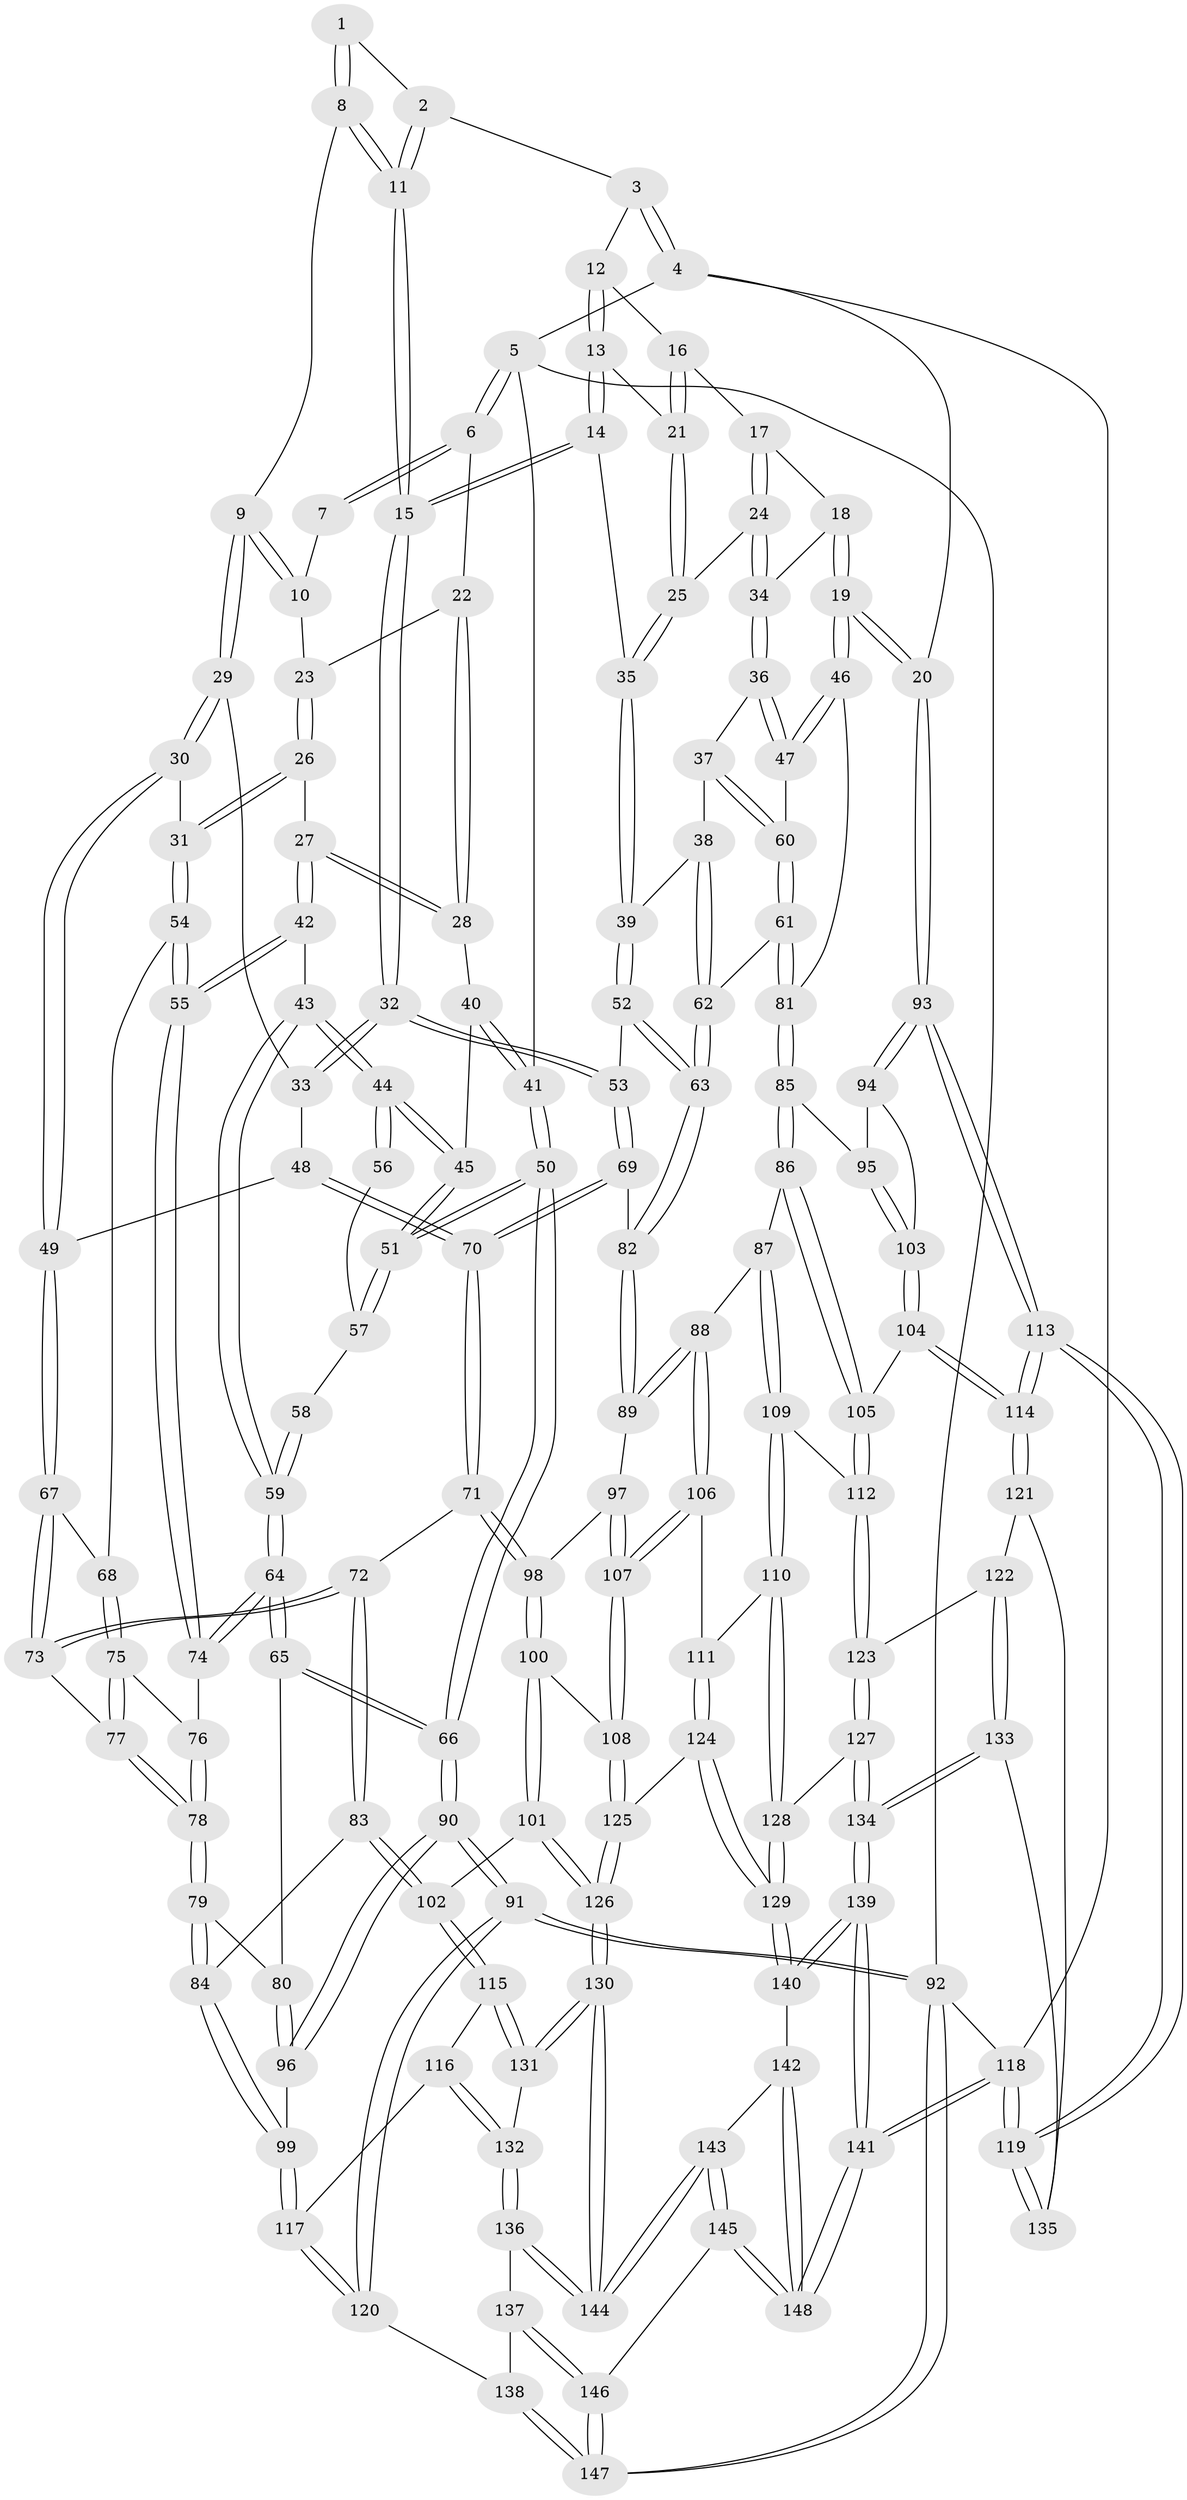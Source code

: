 // coarse degree distribution, {3: 0.16483516483516483, 4: 0.37362637362637363, 5: 0.3516483516483517, 6: 0.08791208791208792, 7: 0.01098901098901099, 2: 0.01098901098901099}
// Generated by graph-tools (version 1.1) at 2025/24/03/03/25 07:24:34]
// undirected, 148 vertices, 367 edges
graph export_dot {
graph [start="1"]
  node [color=gray90,style=filled];
  1 [pos="+0.5601002954496329+0"];
  2 [pos="+0.6874281868225585+0"];
  3 [pos="+0.7182628771920629+0"];
  4 [pos="+1+0"];
  5 [pos="+0+0"];
  6 [pos="+0+0"];
  7 [pos="+0.380515036838949+0"];
  8 [pos="+0.41942063872152885+0.13814982462857023"];
  9 [pos="+0.4083825391416979+0.14061326308772754"];
  10 [pos="+0.32591654723094093+0.0808239481277822"];
  11 [pos="+0.5392574642400147+0.17555324096160718"];
  12 [pos="+0.7362647450574367+0"];
  13 [pos="+0.6545797678371452+0.16901754485047085"];
  14 [pos="+0.5601140791567016+0.21023373606250326"];
  15 [pos="+0.5565400863750394+0.20978109740834044"];
  16 [pos="+0.7438617377782885+0"];
  17 [pos="+0.8101656362021596+0.10039731997764101"];
  18 [pos="+0.8483831869012248+0.16760113259323786"];
  19 [pos="+1+0.26302856964121524"];
  20 [pos="+1+0.26173641735319164"];
  21 [pos="+0.7224926459716997+0.19747137030381368"];
  22 [pos="+0.2157029194446328+0.07769374733994655"];
  23 [pos="+0.27281296423533546+0.09921387019451373"];
  24 [pos="+0.7379113923576573+0.20680844468822218"];
  25 [pos="+0.7233829860733633+0.19928181606023732"];
  26 [pos="+0.25144947168254755+0.2398099323331969"];
  27 [pos="+0.1933376881087274+0.2307105550692734"];
  28 [pos="+0.14113682309156272+0.20332057668858988"];
  29 [pos="+0.3767379620934275+0.21101083281788757"];
  30 [pos="+0.2726153826890813+0.25791667855272365"];
  31 [pos="+0.270033328176601+0.2568474654744432"];
  32 [pos="+0.5149823726226992+0.3045668615857677"];
  33 [pos="+0.4064716611725081+0.25503510881555536"];
  34 [pos="+0.777298124877833+0.23368079758385787"];
  35 [pos="+0.6560394071785257+0.26204334832994"];
  36 [pos="+0.7803870480301507+0.26764440578545706"];
  37 [pos="+0.7050104000330476+0.2952839901004095"];
  38 [pos="+0.7043007801464678+0.29544063731637754"];
  39 [pos="+0.6692661177662681+0.2889859335774118"];
  40 [pos="+0.12374372123031897+0.20223474250660095"];
  41 [pos="+0+0"];
  42 [pos="+0.15026256048931552+0.33031063172716857"];
  43 [pos="+0.11244432349915133+0.31552127179445294"];
  44 [pos="+0.10866425603820586+0.3089067648649035"];
  45 [pos="+0.10320113984768571+0.2760449148450253"];
  46 [pos="+1+0.2988792730940656"];
  47 [pos="+0.8148758454769648+0.31450551637993396"];
  48 [pos="+0.3793890098742979+0.3228042024523733"];
  49 [pos="+0.2917171143670901+0.29457124354065484"];
  50 [pos="+0+0.3013614376595855"];
  51 [pos="+0+0.300894333302499"];
  52 [pos="+0.6376344699667392+0.3653939707457892"];
  53 [pos="+0.515280419320969+0.36386655235709164"];
  54 [pos="+0.19243606669897814+0.35756005777467503"];
  55 [pos="+0.1665873694475983+0.35685601937520206"];
  56 [pos="+0.08166227606824795+0.31238851516963934"];
  57 [pos="+0.03861994270824072+0.30994947936541695"];
  58 [pos="+0.07009210064526926+0.32955240957446535"];
  59 [pos="+0.08580494730545489+0.3536705395049624"];
  60 [pos="+0.7822458451971012+0.37596915893343125"];
  61 [pos="+0.7593660905907168+0.4286951951301563"];
  62 [pos="+0.7383047061381649+0.4309725800304163"];
  63 [pos="+0.715203251142327+0.43729466686300944"];
  64 [pos="+0.04985273652594133+0.4424880893959515"];
  65 [pos="+0.035648119451290795+0.45787765627839183"];
  66 [pos="+0+0.40675175264413704"];
  67 [pos="+0.2944264202560832+0.3695199834082585"];
  68 [pos="+0.1995424422872283+0.3648229609593429"];
  69 [pos="+0.46602061574376097+0.4428436264636311"];
  70 [pos="+0.45926160190291104+0.4481625915124125"];
  71 [pos="+0.4473914269089205+0.4642532495354313"];
  72 [pos="+0.3286367161765292+0.44492746636003766"];
  73 [pos="+0.31597214795604545+0.43372049730197704"];
  74 [pos="+0.15252121077713932+0.3757523888298538"];
  75 [pos="+0.21542051989523262+0.4036198844353877"];
  76 [pos="+0.17408653263652832+0.41831101986163344"];
  77 [pos="+0.2358619344380993+0.4290777216870101"];
  78 [pos="+0.16807948795594876+0.48394244658600416"];
  79 [pos="+0.15104669993643316+0.5069363363657503"];
  80 [pos="+0.048263944435770555+0.46914402485579787"];
  81 [pos="+0.8351710957236145+0.4797543318882509"];
  82 [pos="+0.6719561647989155+0.4940823240208641"];
  83 [pos="+0.22231608787956642+0.5709766835269197"];
  84 [pos="+0.18164860994964407+0.5468669975736086"];
  85 [pos="+0.8461240723699165+0.5254484125962309"];
  86 [pos="+0.8378953864518648+0.5438021334739788"];
  87 [pos="+0.7615981910461347+0.5969505764667349"];
  88 [pos="+0.6712992624907769+0.5586861029270135"];
  89 [pos="+0.6693462620307489+0.5531825560148093"];
  90 [pos="+0+0.5317386881577806"];
  91 [pos="+0+0.7998202285404321"];
  92 [pos="+0+1"];
  93 [pos="+1+0.5338662690289326"];
  94 [pos="+1+0.5499342956512611"];
  95 [pos="+0.9185214632806529+0.5448455403173053"];
  96 [pos="+0.05672806107929854+0.6138267603480905"];
  97 [pos="+0.5860720771624689+0.5574760495874204"];
  98 [pos="+0.45072996553875677+0.5138654040800071"];
  99 [pos="+0.07013678890622271+0.6493961936907858"];
  100 [pos="+0.4414228274254671+0.571128185319944"];
  101 [pos="+0.3833652561779262+0.6389046798768266"];
  102 [pos="+0.2586040287636321+0.6461337975567212"];
  103 [pos="+0.914487156129557+0.6324701428868956"];
  104 [pos="+0.8994874428690023+0.6576611415378676"];
  105 [pos="+0.8764354042752701+0.6617794357415555"];
  106 [pos="+0.6418287346981535+0.6337399335914716"];
  107 [pos="+0.5682505124836055+0.6688267896089772"];
  108 [pos="+0.5680843286305967+0.6689362448468845"];
  109 [pos="+0.7656494590402102+0.6750745976761865"];
  110 [pos="+0.7515704096292222+0.6890013061743845"];
  111 [pos="+0.6950777719414505+0.6845700865241704"];
  112 [pos="+0.8574816458286917+0.686353914977588"];
  113 [pos="+1+0.7161120979119446"];
  114 [pos="+1+0.7175677821928801"];
  115 [pos="+0.253375390299086+0.6544834819209505"];
  116 [pos="+0.1549858748943423+0.7179298001859651"];
  117 [pos="+0.06472234377606634+0.7147070361084158"];
  118 [pos="+1+1"];
  119 [pos="+1+1"];
  120 [pos="+0+0.7844839733940221"];
  121 [pos="+0.926633512196275+0.7630634143479207"];
  122 [pos="+0.9105103462324978+0.7631671535361766"];
  123 [pos="+0.8664485126482195+0.7314700617260107"];
  124 [pos="+0.6169559671790673+0.8033524181925418"];
  125 [pos="+0.5611653423120389+0.8020610987509228"];
  126 [pos="+0.4558943482161749+0.8767253306522867"];
  127 [pos="+0.8109194462272469+0.7856593250395156"];
  128 [pos="+0.7549433723820566+0.7954117449163713"];
  129 [pos="+0.7193736124165305+0.8388937471346152"];
  130 [pos="+0.41205121555382884+0.9594731826501488"];
  131 [pos="+0.3037346174438027+0.842843023923065"];
  132 [pos="+0.192237905263179+0.8031291679176791"];
  133 [pos="+0.8776306474955329+0.8440067182561806"];
  134 [pos="+0.8772237911624439+0.8443216295434303"];
  135 [pos="+0.9423549778323825+0.8434792356965956"];
  136 [pos="+0.13011719506851507+0.8825354157581953"];
  137 [pos="+0.10099776067298162+0.8911018327250597"];
  138 [pos="+0.09451468015249581+0.8913066167430009"];
  139 [pos="+0.84163461134008+0.9513351940365908"];
  140 [pos="+0.7382394860729824+0.8877989382387317"];
  141 [pos="+1+1"];
  142 [pos="+0.7215329918649684+0.906962582556805"];
  143 [pos="+0.4219078319177939+1"];
  144 [pos="+0.4114367023926105+0.964896613580479"];
  145 [pos="+0.4190754159147259+1"];
  146 [pos="+0.35965794630949705+1"];
  147 [pos="+0+1"];
  148 [pos="+0.6750892505834531+1"];
  1 -- 2;
  1 -- 8;
  1 -- 8;
  2 -- 3;
  2 -- 11;
  2 -- 11;
  3 -- 4;
  3 -- 4;
  3 -- 12;
  4 -- 5;
  4 -- 20;
  4 -- 118;
  5 -- 6;
  5 -- 6;
  5 -- 41;
  5 -- 92;
  6 -- 7;
  6 -- 7;
  6 -- 22;
  7 -- 10;
  8 -- 9;
  8 -- 11;
  8 -- 11;
  9 -- 10;
  9 -- 10;
  9 -- 29;
  9 -- 29;
  10 -- 23;
  11 -- 15;
  11 -- 15;
  12 -- 13;
  12 -- 13;
  12 -- 16;
  13 -- 14;
  13 -- 14;
  13 -- 21;
  14 -- 15;
  14 -- 15;
  14 -- 35;
  15 -- 32;
  15 -- 32;
  16 -- 17;
  16 -- 21;
  16 -- 21;
  17 -- 18;
  17 -- 24;
  17 -- 24;
  18 -- 19;
  18 -- 19;
  18 -- 34;
  19 -- 20;
  19 -- 20;
  19 -- 46;
  19 -- 46;
  20 -- 93;
  20 -- 93;
  21 -- 25;
  21 -- 25;
  22 -- 23;
  22 -- 28;
  22 -- 28;
  23 -- 26;
  23 -- 26;
  24 -- 25;
  24 -- 34;
  24 -- 34;
  25 -- 35;
  25 -- 35;
  26 -- 27;
  26 -- 31;
  26 -- 31;
  27 -- 28;
  27 -- 28;
  27 -- 42;
  27 -- 42;
  28 -- 40;
  29 -- 30;
  29 -- 30;
  29 -- 33;
  30 -- 31;
  30 -- 49;
  30 -- 49;
  31 -- 54;
  31 -- 54;
  32 -- 33;
  32 -- 33;
  32 -- 53;
  32 -- 53;
  33 -- 48;
  34 -- 36;
  34 -- 36;
  35 -- 39;
  35 -- 39;
  36 -- 37;
  36 -- 47;
  36 -- 47;
  37 -- 38;
  37 -- 60;
  37 -- 60;
  38 -- 39;
  38 -- 62;
  38 -- 62;
  39 -- 52;
  39 -- 52;
  40 -- 41;
  40 -- 41;
  40 -- 45;
  41 -- 50;
  41 -- 50;
  42 -- 43;
  42 -- 55;
  42 -- 55;
  43 -- 44;
  43 -- 44;
  43 -- 59;
  43 -- 59;
  44 -- 45;
  44 -- 45;
  44 -- 56;
  44 -- 56;
  45 -- 51;
  45 -- 51;
  46 -- 47;
  46 -- 47;
  46 -- 81;
  47 -- 60;
  48 -- 49;
  48 -- 70;
  48 -- 70;
  49 -- 67;
  49 -- 67;
  50 -- 51;
  50 -- 51;
  50 -- 66;
  50 -- 66;
  51 -- 57;
  51 -- 57;
  52 -- 53;
  52 -- 63;
  52 -- 63;
  53 -- 69;
  53 -- 69;
  54 -- 55;
  54 -- 55;
  54 -- 68;
  55 -- 74;
  55 -- 74;
  56 -- 57;
  57 -- 58;
  58 -- 59;
  58 -- 59;
  59 -- 64;
  59 -- 64;
  60 -- 61;
  60 -- 61;
  61 -- 62;
  61 -- 81;
  61 -- 81;
  62 -- 63;
  62 -- 63;
  63 -- 82;
  63 -- 82;
  64 -- 65;
  64 -- 65;
  64 -- 74;
  64 -- 74;
  65 -- 66;
  65 -- 66;
  65 -- 80;
  66 -- 90;
  66 -- 90;
  67 -- 68;
  67 -- 73;
  67 -- 73;
  68 -- 75;
  68 -- 75;
  69 -- 70;
  69 -- 70;
  69 -- 82;
  70 -- 71;
  70 -- 71;
  71 -- 72;
  71 -- 98;
  71 -- 98;
  72 -- 73;
  72 -- 73;
  72 -- 83;
  72 -- 83;
  73 -- 77;
  74 -- 76;
  75 -- 76;
  75 -- 77;
  75 -- 77;
  76 -- 78;
  76 -- 78;
  77 -- 78;
  77 -- 78;
  78 -- 79;
  78 -- 79;
  79 -- 80;
  79 -- 84;
  79 -- 84;
  80 -- 96;
  80 -- 96;
  81 -- 85;
  81 -- 85;
  82 -- 89;
  82 -- 89;
  83 -- 84;
  83 -- 102;
  83 -- 102;
  84 -- 99;
  84 -- 99;
  85 -- 86;
  85 -- 86;
  85 -- 95;
  86 -- 87;
  86 -- 105;
  86 -- 105;
  87 -- 88;
  87 -- 109;
  87 -- 109;
  88 -- 89;
  88 -- 89;
  88 -- 106;
  88 -- 106;
  89 -- 97;
  90 -- 91;
  90 -- 91;
  90 -- 96;
  90 -- 96;
  91 -- 92;
  91 -- 92;
  91 -- 120;
  91 -- 120;
  92 -- 147;
  92 -- 147;
  92 -- 118;
  93 -- 94;
  93 -- 94;
  93 -- 113;
  93 -- 113;
  94 -- 95;
  94 -- 103;
  95 -- 103;
  95 -- 103;
  96 -- 99;
  97 -- 98;
  97 -- 107;
  97 -- 107;
  98 -- 100;
  98 -- 100;
  99 -- 117;
  99 -- 117;
  100 -- 101;
  100 -- 101;
  100 -- 108;
  101 -- 102;
  101 -- 126;
  101 -- 126;
  102 -- 115;
  102 -- 115;
  103 -- 104;
  103 -- 104;
  104 -- 105;
  104 -- 114;
  104 -- 114;
  105 -- 112;
  105 -- 112;
  106 -- 107;
  106 -- 107;
  106 -- 111;
  107 -- 108;
  107 -- 108;
  108 -- 125;
  108 -- 125;
  109 -- 110;
  109 -- 110;
  109 -- 112;
  110 -- 111;
  110 -- 128;
  110 -- 128;
  111 -- 124;
  111 -- 124;
  112 -- 123;
  112 -- 123;
  113 -- 114;
  113 -- 114;
  113 -- 119;
  113 -- 119;
  114 -- 121;
  114 -- 121;
  115 -- 116;
  115 -- 131;
  115 -- 131;
  116 -- 117;
  116 -- 132;
  116 -- 132;
  117 -- 120;
  117 -- 120;
  118 -- 119;
  118 -- 119;
  118 -- 141;
  118 -- 141;
  119 -- 135;
  119 -- 135;
  120 -- 138;
  121 -- 122;
  121 -- 135;
  122 -- 123;
  122 -- 133;
  122 -- 133;
  123 -- 127;
  123 -- 127;
  124 -- 125;
  124 -- 129;
  124 -- 129;
  125 -- 126;
  125 -- 126;
  126 -- 130;
  126 -- 130;
  127 -- 128;
  127 -- 134;
  127 -- 134;
  128 -- 129;
  128 -- 129;
  129 -- 140;
  129 -- 140;
  130 -- 131;
  130 -- 131;
  130 -- 144;
  130 -- 144;
  131 -- 132;
  132 -- 136;
  132 -- 136;
  133 -- 134;
  133 -- 134;
  133 -- 135;
  134 -- 139;
  134 -- 139;
  136 -- 137;
  136 -- 144;
  136 -- 144;
  137 -- 138;
  137 -- 146;
  137 -- 146;
  138 -- 147;
  138 -- 147;
  139 -- 140;
  139 -- 140;
  139 -- 141;
  139 -- 141;
  140 -- 142;
  141 -- 148;
  141 -- 148;
  142 -- 143;
  142 -- 148;
  142 -- 148;
  143 -- 144;
  143 -- 144;
  143 -- 145;
  143 -- 145;
  145 -- 146;
  145 -- 148;
  145 -- 148;
  146 -- 147;
  146 -- 147;
}
